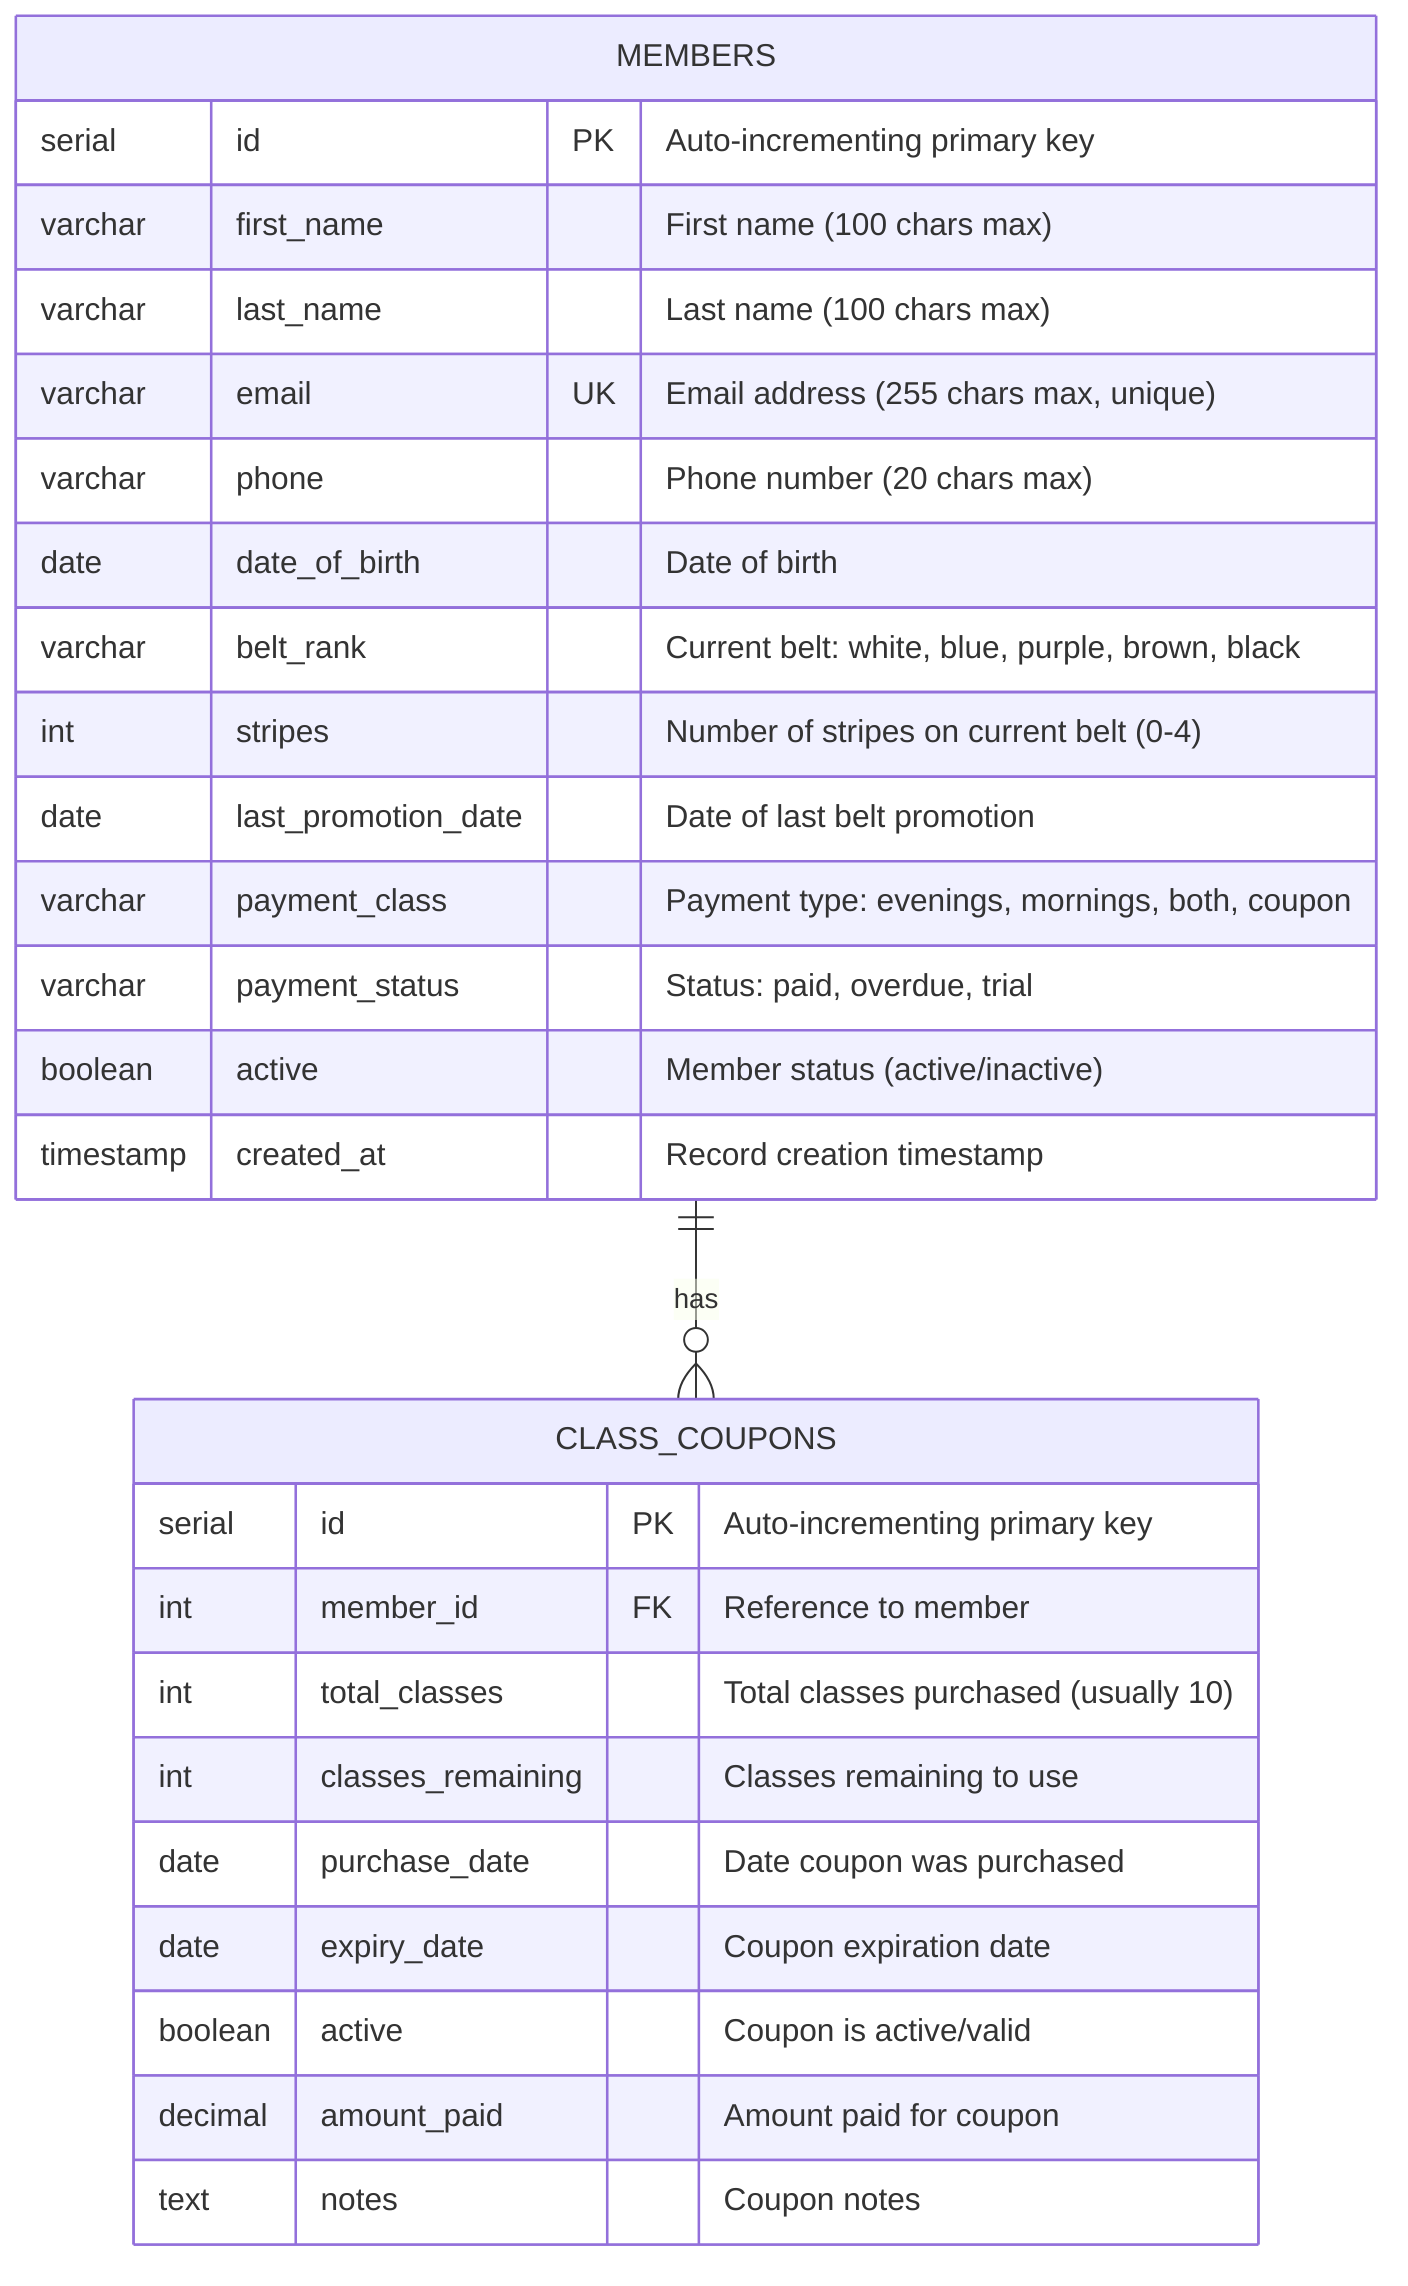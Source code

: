 erDiagram
    MEMBERS {
        serial id PK "Auto-incrementing primary key"
        varchar first_name "First name (100 chars max)"
        varchar last_name "Last name (100 chars max)"
        varchar email UK "Email address (255 chars max, unique)"
        varchar phone "Phone number (20 chars max)"
        date date_of_birth "Date of birth"
        varchar belt_rank "Current belt: white, blue, purple, brown, black"
        int stripes "Number of stripes on current belt (0-4)"
        date last_promotion_date "Date of last belt promotion"
        varchar payment_class "Payment type: evenings, mornings, both, coupon"
        varchar payment_status "Status: paid, overdue, trial"
        boolean active "Member status (active/inactive)"
        timestamp created_at "Record creation timestamp"
    }

    CLASS_COUPONS {
        serial id PK "Auto-incrementing primary key"
        int member_id FK "Reference to member"
        int total_classes "Total classes purchased (usually 10)"
        int classes_remaining "Classes remaining to use"
        date purchase_date "Date coupon was purchased"
        date expiry_date "Coupon expiration date"
        boolean active "Coupon is active/valid"
        decimal amount_paid "Amount paid for coupon"
        text notes "Coupon notes"
    }

    MEMBERS ||--o{ CLASS_COUPONS : "has"
